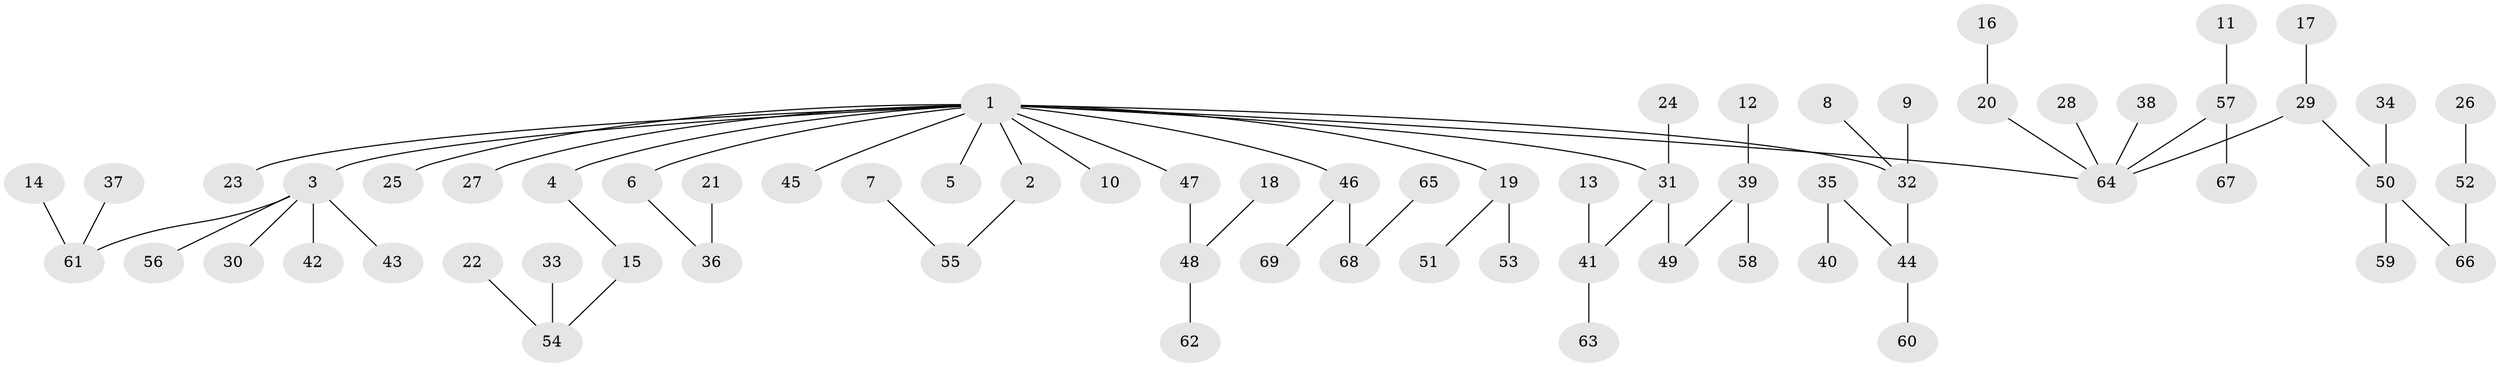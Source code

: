 // original degree distribution, {10: 0.007246376811594203, 2: 0.2391304347826087, 5: 0.050724637681159424, 8: 0.007246376811594203, 7: 0.007246376811594203, 4: 0.06521739130434782, 3: 0.09420289855072464, 1: 0.5289855072463768}
// Generated by graph-tools (version 1.1) at 2025/50/03/09/25 03:50:19]
// undirected, 69 vertices, 68 edges
graph export_dot {
graph [start="1"]
  node [color=gray90,style=filled];
  1;
  2;
  3;
  4;
  5;
  6;
  7;
  8;
  9;
  10;
  11;
  12;
  13;
  14;
  15;
  16;
  17;
  18;
  19;
  20;
  21;
  22;
  23;
  24;
  25;
  26;
  27;
  28;
  29;
  30;
  31;
  32;
  33;
  34;
  35;
  36;
  37;
  38;
  39;
  40;
  41;
  42;
  43;
  44;
  45;
  46;
  47;
  48;
  49;
  50;
  51;
  52;
  53;
  54;
  55;
  56;
  57;
  58;
  59;
  60;
  61;
  62;
  63;
  64;
  65;
  66;
  67;
  68;
  69;
  1 -- 2 [weight=1.0];
  1 -- 3 [weight=1.0];
  1 -- 4 [weight=1.0];
  1 -- 5 [weight=1.0];
  1 -- 6 [weight=1.0];
  1 -- 10 [weight=1.0];
  1 -- 19 [weight=1.0];
  1 -- 23 [weight=1.0];
  1 -- 25 [weight=1.0];
  1 -- 27 [weight=1.0];
  1 -- 31 [weight=1.0];
  1 -- 32 [weight=1.0];
  1 -- 45 [weight=1.0];
  1 -- 46 [weight=1.0];
  1 -- 47 [weight=1.0];
  1 -- 64 [weight=1.0];
  2 -- 55 [weight=1.0];
  3 -- 30 [weight=1.0];
  3 -- 42 [weight=1.0];
  3 -- 43 [weight=1.0];
  3 -- 56 [weight=1.0];
  3 -- 61 [weight=1.0];
  4 -- 15 [weight=1.0];
  6 -- 36 [weight=1.0];
  7 -- 55 [weight=1.0];
  8 -- 32 [weight=1.0];
  9 -- 32 [weight=1.0];
  11 -- 57 [weight=1.0];
  12 -- 39 [weight=1.0];
  13 -- 41 [weight=1.0];
  14 -- 61 [weight=1.0];
  15 -- 54 [weight=1.0];
  16 -- 20 [weight=1.0];
  17 -- 29 [weight=1.0];
  18 -- 48 [weight=1.0];
  19 -- 51 [weight=1.0];
  19 -- 53 [weight=1.0];
  20 -- 64 [weight=1.0];
  21 -- 36 [weight=1.0];
  22 -- 54 [weight=1.0];
  24 -- 31 [weight=1.0];
  26 -- 52 [weight=1.0];
  28 -- 64 [weight=1.0];
  29 -- 50 [weight=1.0];
  29 -- 64 [weight=1.0];
  31 -- 41 [weight=1.0];
  31 -- 49 [weight=1.0];
  32 -- 44 [weight=1.0];
  33 -- 54 [weight=1.0];
  34 -- 50 [weight=1.0];
  35 -- 40 [weight=1.0];
  35 -- 44 [weight=1.0];
  37 -- 61 [weight=1.0];
  38 -- 64 [weight=1.0];
  39 -- 49 [weight=1.0];
  39 -- 58 [weight=1.0];
  41 -- 63 [weight=1.0];
  44 -- 60 [weight=1.0];
  46 -- 68 [weight=1.0];
  46 -- 69 [weight=1.0];
  47 -- 48 [weight=1.0];
  48 -- 62 [weight=1.0];
  50 -- 59 [weight=1.0];
  50 -- 66 [weight=1.0];
  52 -- 66 [weight=1.0];
  57 -- 64 [weight=1.0];
  57 -- 67 [weight=1.0];
  65 -- 68 [weight=1.0];
}
